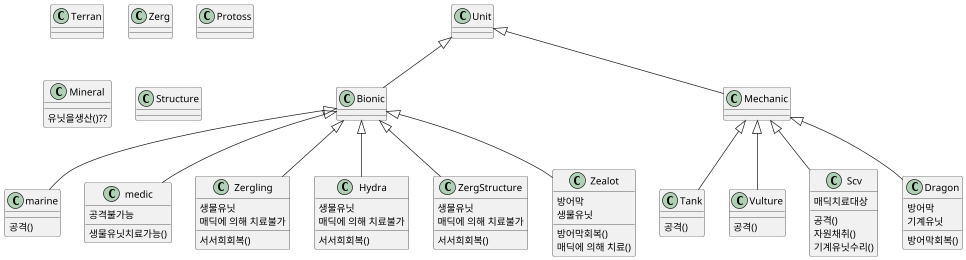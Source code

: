 @startuml

scale 0.7


class Terran{}
class Zerg{}
class Protoss{}

class Mineral{
 유닛을생산()??
}

class Unit{}

class Structure{}

class Bionic extends Unit{}

class Mechanic extends Unit{}

class marine extends Bionic{
 공격()
}
class medic extends Bionic{
 공격불가능

 생물유닛치료가능()
}

class Tank extends Mechanic{
 공격()
}
class Vulture extends Mechanic{
 공격()
}

class Scv extends Mechanic{
 매딕치료대상

 공격()
 자원채취()
 기계유닛수리()
}

class Zergling extends Bionic{
생물유닛
매딕에 의해 치료불가

서서희회복()
}
class Hydra extends Bionic{
생물유닛
매딕에 의해 치료불가

서서희회복()
}
class ZergStructure extends Bionic{
 생물유닛
 매딕에 의해 치료불가

서서희회복()
}

class Zealot extends Bionic{
 방어막
 생물유닛

 방어막회복()
 매딕에 의해 치료()
}
class Dragon extends Mechanic{
 방어막
 기계유닛

 방어막회복()
}
@enduml